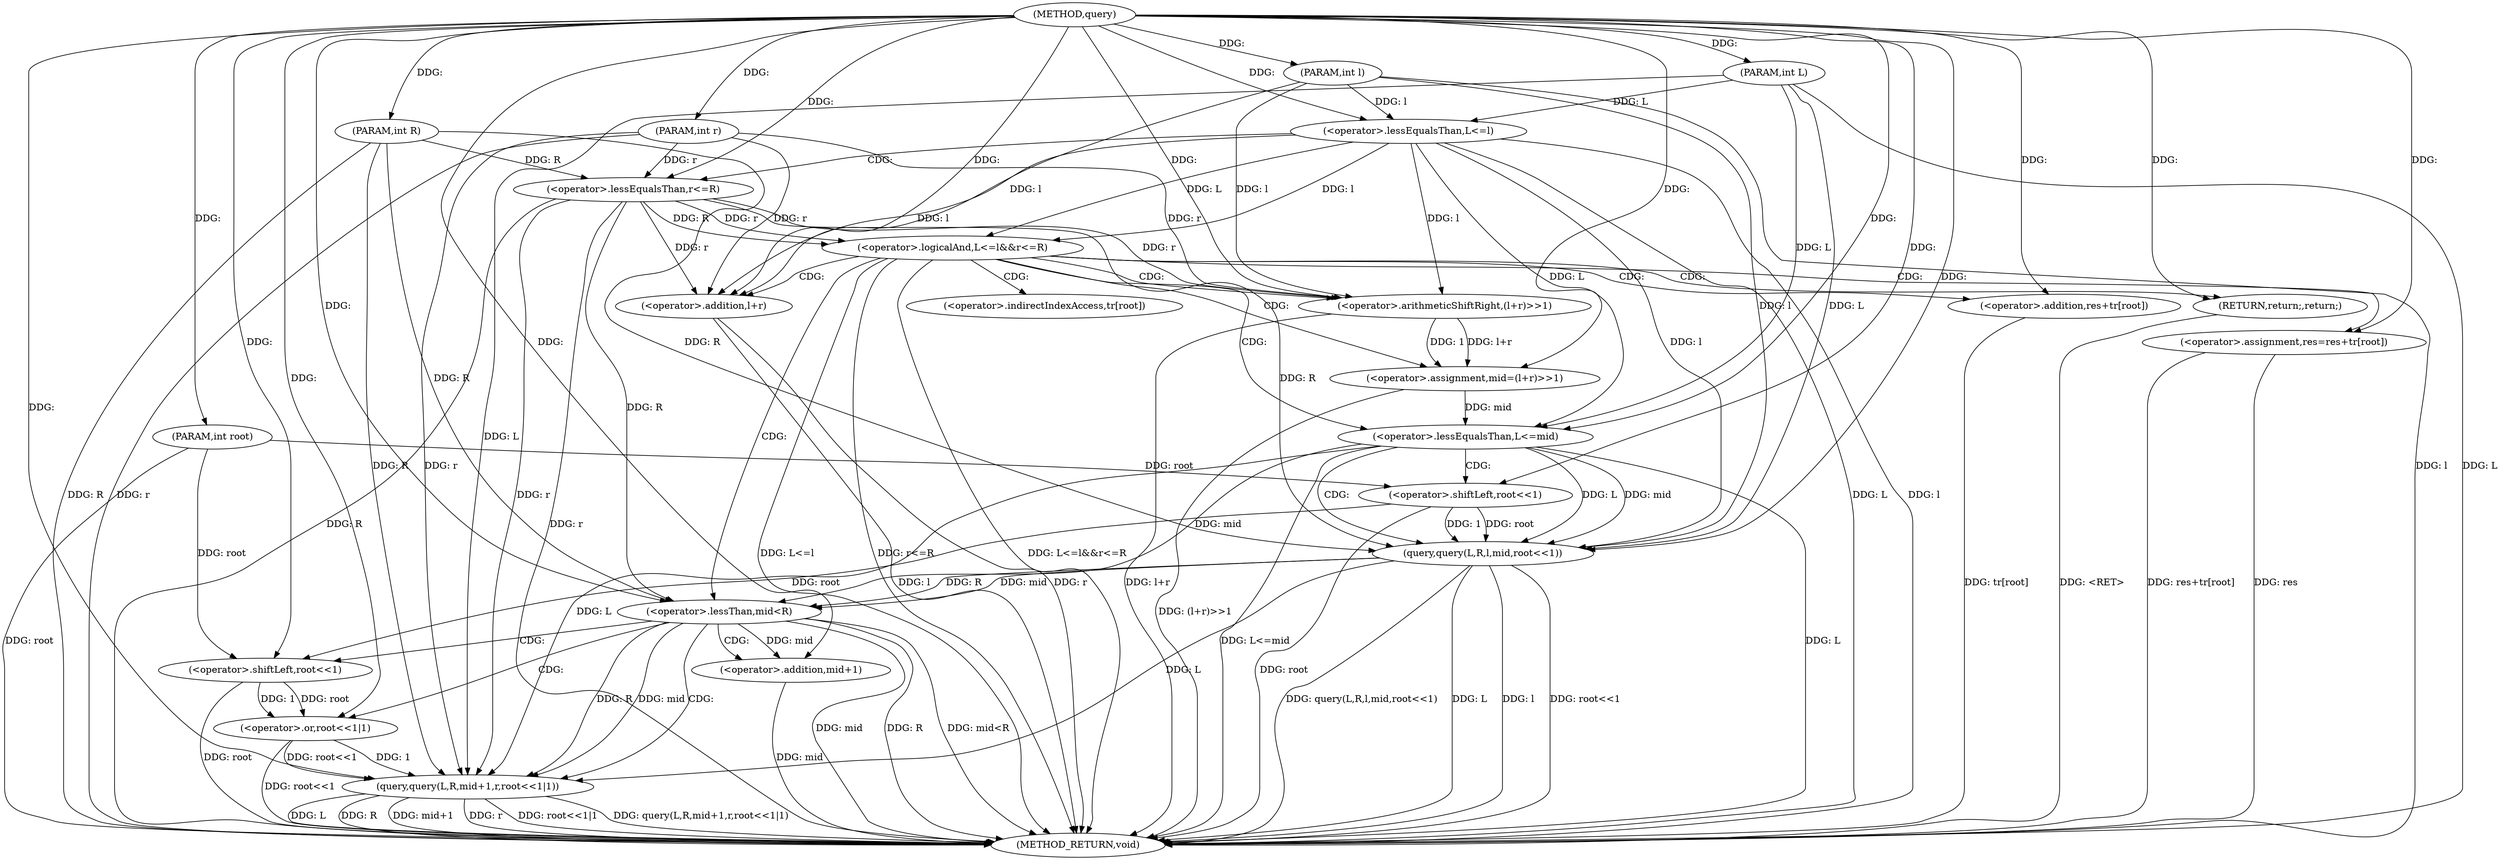 digraph "query" {  
"1000813" [label = "(METHOD,query)" ]
"1000873" [label = "(METHOD_RETURN,void)" ]
"1000814" [label = "(PARAM,int L)" ]
"1000815" [label = "(PARAM,int R)" ]
"1000816" [label = "(PARAM,int l)" ]
"1000817" [label = "(PARAM,int r)" ]
"1000818" [label = "(PARAM,int root)" ]
"1000838" [label = "(<operator>.assignment,mid=(l+r)>>1)" ]
"1000821" [label = "(<operator>.logicalAnd,L<=l&&r<=R)" ]
"1000846" [label = "(<operator>.lessEqualsThan,L<=mid)" ]
"1000849" [label = "(query,query(L,R,l,mid,root<<1))" ]
"1000858" [label = "(<operator>.lessThan,mid<R)" ]
"1000861" [label = "(query,query(L,R,mid+1,r,root<<1|1))" ]
"1000829" [label = "(<operator>.assignment,res=res+tr[root])" ]
"1000836" [label = "(RETURN,return;,return;)" ]
"1000840" [label = "(<operator>.arithmeticShiftRight,(l+r)>>1)" ]
"1000822" [label = "(<operator>.lessEqualsThan,L<=l)" ]
"1000825" [label = "(<operator>.lessEqualsThan,r<=R)" ]
"1000841" [label = "(<operator>.addition,l+r)" ]
"1000854" [label = "(<operator>.shiftLeft,root<<1)" ]
"1000864" [label = "(<operator>.addition,mid+1)" ]
"1000868" [label = "(<operator>.or,root<<1|1)" ]
"1000831" [label = "(<operator>.addition,res+tr[root])" ]
"1000869" [label = "(<operator>.shiftLeft,root<<1)" ]
"1000833" [label = "(<operator>.indirectIndexAccess,tr[root])" ]
  "1000814" -> "1000873"  [ label = "DDG: L"] 
  "1000815" -> "1000873"  [ label = "DDG: R"] 
  "1000816" -> "1000873"  [ label = "DDG: l"] 
  "1000817" -> "1000873"  [ label = "DDG: r"] 
  "1000818" -> "1000873"  [ label = "DDG: root"] 
  "1000822" -> "1000873"  [ label = "DDG: L"] 
  "1000822" -> "1000873"  [ label = "DDG: l"] 
  "1000821" -> "1000873"  [ label = "DDG: L<=l"] 
  "1000825" -> "1000873"  [ label = "DDG: r"] 
  "1000825" -> "1000873"  [ label = "DDG: R"] 
  "1000821" -> "1000873"  [ label = "DDG: r<=R"] 
  "1000821" -> "1000873"  [ label = "DDG: L<=l&&r<=R"] 
  "1000841" -> "1000873"  [ label = "DDG: l"] 
  "1000841" -> "1000873"  [ label = "DDG: r"] 
  "1000840" -> "1000873"  [ label = "DDG: l+r"] 
  "1000838" -> "1000873"  [ label = "DDG: (l+r)>>1"] 
  "1000846" -> "1000873"  [ label = "DDG: L"] 
  "1000846" -> "1000873"  [ label = "DDG: L<=mid"] 
  "1000849" -> "1000873"  [ label = "DDG: L"] 
  "1000849" -> "1000873"  [ label = "DDG: l"] 
  "1000854" -> "1000873"  [ label = "DDG: root"] 
  "1000849" -> "1000873"  [ label = "DDG: root<<1"] 
  "1000849" -> "1000873"  [ label = "DDG: query(L,R,l,mid,root<<1)"] 
  "1000858" -> "1000873"  [ label = "DDG: mid"] 
  "1000858" -> "1000873"  [ label = "DDG: R"] 
  "1000858" -> "1000873"  [ label = "DDG: mid<R"] 
  "1000861" -> "1000873"  [ label = "DDG: L"] 
  "1000861" -> "1000873"  [ label = "DDG: R"] 
  "1000864" -> "1000873"  [ label = "DDG: mid"] 
  "1000861" -> "1000873"  [ label = "DDG: mid+1"] 
  "1000861" -> "1000873"  [ label = "DDG: r"] 
  "1000869" -> "1000873"  [ label = "DDG: root"] 
  "1000868" -> "1000873"  [ label = "DDG: root<<1"] 
  "1000861" -> "1000873"  [ label = "DDG: root<<1|1"] 
  "1000861" -> "1000873"  [ label = "DDG: query(L,R,mid+1,r,root<<1|1)"] 
  "1000829" -> "1000873"  [ label = "DDG: res"] 
  "1000831" -> "1000873"  [ label = "DDG: tr[root]"] 
  "1000829" -> "1000873"  [ label = "DDG: res+tr[root]"] 
  "1000836" -> "1000873"  [ label = "DDG: <RET>"] 
  "1000813" -> "1000814"  [ label = "DDG: "] 
  "1000813" -> "1000815"  [ label = "DDG: "] 
  "1000813" -> "1000816"  [ label = "DDG: "] 
  "1000813" -> "1000817"  [ label = "DDG: "] 
  "1000813" -> "1000818"  [ label = "DDG: "] 
  "1000840" -> "1000838"  [ label = "DDG: 1"] 
  "1000840" -> "1000838"  [ label = "DDG: l+r"] 
  "1000813" -> "1000838"  [ label = "DDG: "] 
  "1000822" -> "1000821"  [ label = "DDG: l"] 
  "1000822" -> "1000821"  [ label = "DDG: L"] 
  "1000825" -> "1000821"  [ label = "DDG: R"] 
  "1000825" -> "1000821"  [ label = "DDG: r"] 
  "1000813" -> "1000829"  [ label = "DDG: "] 
  "1000813" -> "1000836"  [ label = "DDG: "] 
  "1000825" -> "1000840"  [ label = "DDG: r"] 
  "1000817" -> "1000840"  [ label = "DDG: r"] 
  "1000813" -> "1000840"  [ label = "DDG: "] 
  "1000822" -> "1000840"  [ label = "DDG: l"] 
  "1000816" -> "1000840"  [ label = "DDG: l"] 
  "1000822" -> "1000846"  [ label = "DDG: L"] 
  "1000814" -> "1000846"  [ label = "DDG: L"] 
  "1000813" -> "1000846"  [ label = "DDG: "] 
  "1000838" -> "1000846"  [ label = "DDG: mid"] 
  "1000846" -> "1000849"  [ label = "DDG: L"] 
  "1000814" -> "1000849"  [ label = "DDG: L"] 
  "1000813" -> "1000849"  [ label = "DDG: "] 
  "1000846" -> "1000849"  [ label = "DDG: mid"] 
  "1000816" -> "1000849"  [ label = "DDG: l"] 
  "1000822" -> "1000849"  [ label = "DDG: l"] 
  "1000825" -> "1000849"  [ label = "DDG: R"] 
  "1000815" -> "1000849"  [ label = "DDG: R"] 
  "1000854" -> "1000849"  [ label = "DDG: root"] 
  "1000854" -> "1000849"  [ label = "DDG: 1"] 
  "1000846" -> "1000858"  [ label = "DDG: mid"] 
  "1000849" -> "1000858"  [ label = "DDG: mid"] 
  "1000813" -> "1000858"  [ label = "DDG: "] 
  "1000825" -> "1000858"  [ label = "DDG: R"] 
  "1000849" -> "1000858"  [ label = "DDG: R"] 
  "1000815" -> "1000858"  [ label = "DDG: R"] 
  "1000846" -> "1000861"  [ label = "DDG: L"] 
  "1000849" -> "1000861"  [ label = "DDG: L"] 
  "1000814" -> "1000861"  [ label = "DDG: L"] 
  "1000813" -> "1000861"  [ label = "DDG: "] 
  "1000817" -> "1000861"  [ label = "DDG: r"] 
  "1000825" -> "1000861"  [ label = "DDG: r"] 
  "1000868" -> "1000861"  [ label = "DDG: 1"] 
  "1000868" -> "1000861"  [ label = "DDG: root<<1"] 
  "1000858" -> "1000861"  [ label = "DDG: R"] 
  "1000815" -> "1000861"  [ label = "DDG: R"] 
  "1000858" -> "1000861"  [ label = "DDG: mid"] 
  "1000814" -> "1000822"  [ label = "DDG: L"] 
  "1000813" -> "1000822"  [ label = "DDG: "] 
  "1000816" -> "1000822"  [ label = "DDG: l"] 
  "1000817" -> "1000825"  [ label = "DDG: r"] 
  "1000813" -> "1000825"  [ label = "DDG: "] 
  "1000815" -> "1000825"  [ label = "DDG: R"] 
  "1000822" -> "1000841"  [ label = "DDG: l"] 
  "1000816" -> "1000841"  [ label = "DDG: l"] 
  "1000813" -> "1000841"  [ label = "DDG: "] 
  "1000825" -> "1000841"  [ label = "DDG: r"] 
  "1000817" -> "1000841"  [ label = "DDG: r"] 
  "1000818" -> "1000854"  [ label = "DDG: root"] 
  "1000813" -> "1000854"  [ label = "DDG: "] 
  "1000858" -> "1000864"  [ label = "DDG: mid"] 
  "1000813" -> "1000864"  [ label = "DDG: "] 
  "1000869" -> "1000868"  [ label = "DDG: 1"] 
  "1000869" -> "1000868"  [ label = "DDG: root"] 
  "1000813" -> "1000868"  [ label = "DDG: "] 
  "1000813" -> "1000831"  [ label = "DDG: "] 
  "1000854" -> "1000869"  [ label = "DDG: root"] 
  "1000818" -> "1000869"  [ label = "DDG: root"] 
  "1000813" -> "1000869"  [ label = "DDG: "] 
  "1000821" -> "1000858"  [ label = "CDG: "] 
  "1000821" -> "1000846"  [ label = "CDG: "] 
  "1000821" -> "1000833"  [ label = "CDG: "] 
  "1000821" -> "1000840"  [ label = "CDG: "] 
  "1000821" -> "1000836"  [ label = "CDG: "] 
  "1000821" -> "1000838"  [ label = "CDG: "] 
  "1000821" -> "1000829"  [ label = "CDG: "] 
  "1000821" -> "1000831"  [ label = "CDG: "] 
  "1000821" -> "1000841"  [ label = "CDG: "] 
  "1000846" -> "1000854"  [ label = "CDG: "] 
  "1000846" -> "1000849"  [ label = "CDG: "] 
  "1000858" -> "1000869"  [ label = "CDG: "] 
  "1000858" -> "1000864"  [ label = "CDG: "] 
  "1000858" -> "1000861"  [ label = "CDG: "] 
  "1000858" -> "1000868"  [ label = "CDG: "] 
  "1000822" -> "1000825"  [ label = "CDG: "] 
}
